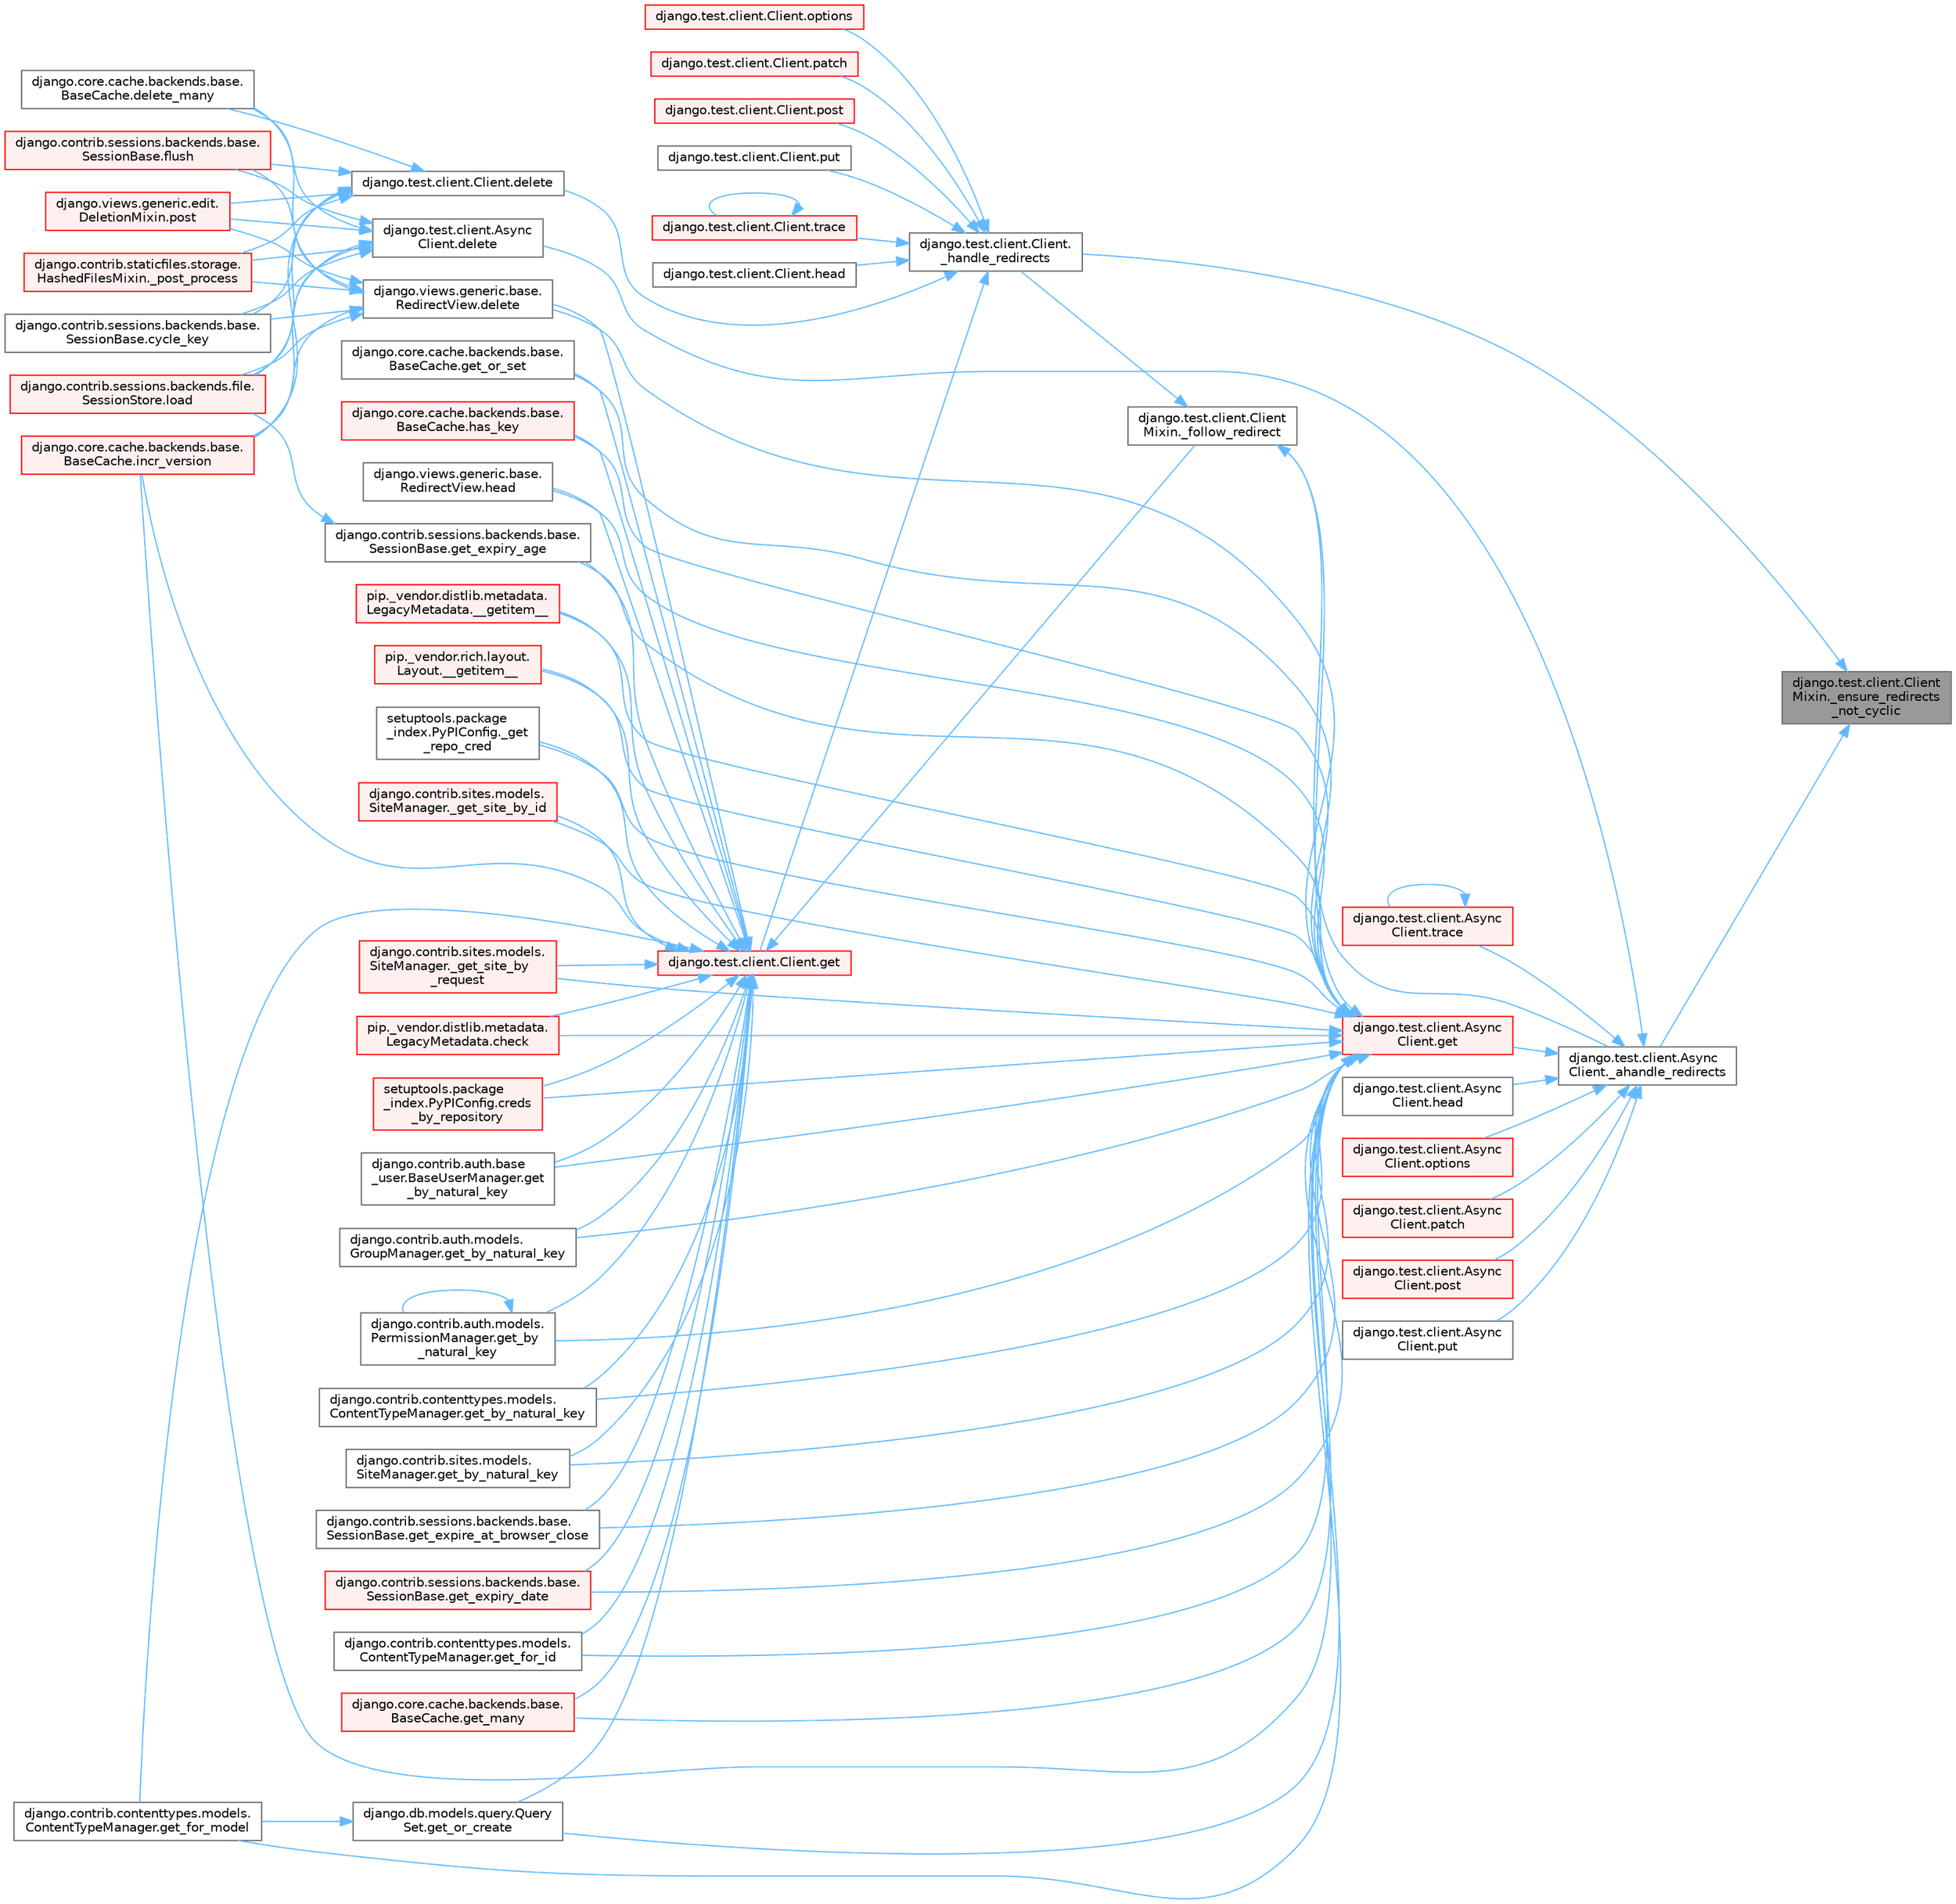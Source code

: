 digraph "django.test.client.ClientMixin._ensure_redirects_not_cyclic"
{
 // LATEX_PDF_SIZE
  bgcolor="transparent";
  edge [fontname=Helvetica,fontsize=10,labelfontname=Helvetica,labelfontsize=10];
  node [fontname=Helvetica,fontsize=10,shape=box,height=0.2,width=0.4];
  rankdir="RL";
  Node1 [id="Node000001",label="django.test.client.Client\lMixin._ensure_redirects\l_not_cyclic",height=0.2,width=0.4,color="gray40", fillcolor="grey60", style="filled", fontcolor="black",tooltip=" "];
  Node1 -> Node2 [id="edge1_Node000001_Node000002",dir="back",color="steelblue1",style="solid",tooltip=" "];
  Node2 [id="Node000002",label="django.test.client.Async\lClient._ahandle_redirects",height=0.2,width=0.4,color="grey40", fillcolor="white", style="filled",URL="$classdjango_1_1test_1_1client_1_1_async_client.html#a8740fe0dc39e7fe74e515be78449ee76",tooltip=" "];
  Node2 -> Node3 [id="edge2_Node000002_Node000003",dir="back",color="steelblue1",style="solid",tooltip=" "];
  Node3 [id="Node000003",label="django.test.client.Async\lClient.delete",height=0.2,width=0.4,color="grey40", fillcolor="white", style="filled",URL="$classdjango_1_1test_1_1client_1_1_async_client.html#a3af2a8d2c94969e97e847b1fce32ed29",tooltip=" "];
  Node3 -> Node4 [id="edge3_Node000003_Node000004",dir="back",color="steelblue1",style="solid",tooltip=" "];
  Node4 [id="Node000004",label="django.contrib.staticfiles.storage.\lHashedFilesMixin._post_process",height=0.2,width=0.4,color="red", fillcolor="#FFF0F0", style="filled",URL="$classdjango_1_1contrib_1_1staticfiles_1_1storage_1_1_hashed_files_mixin.html#aa0c820223a4e686edd5d2c333d5a9336",tooltip=" "];
  Node3 -> Node6 [id="edge4_Node000003_Node000006",dir="back",color="steelblue1",style="solid",tooltip=" "];
  Node6 [id="Node000006",label="django.contrib.sessions.backends.base.\lSessionBase.cycle_key",height=0.2,width=0.4,color="grey40", fillcolor="white", style="filled",URL="$classdjango_1_1contrib_1_1sessions_1_1backends_1_1base_1_1_session_base.html#a6955e9bebe4e5b7d463bccfcf9181016",tooltip=" "];
  Node3 -> Node7 [id="edge5_Node000003_Node000007",dir="back",color="steelblue1",style="solid",tooltip=" "];
  Node7 [id="Node000007",label="django.core.cache.backends.base.\lBaseCache.delete_many",height=0.2,width=0.4,color="grey40", fillcolor="white", style="filled",URL="$classdjango_1_1core_1_1cache_1_1backends_1_1base_1_1_base_cache.html#a560226c6c5f05daec8c96ade18aa752b",tooltip=" "];
  Node3 -> Node8 [id="edge6_Node000003_Node000008",dir="back",color="steelblue1",style="solid",tooltip=" "];
  Node8 [id="Node000008",label="django.contrib.sessions.backends.base.\lSessionBase.flush",height=0.2,width=0.4,color="red", fillcolor="#FFF0F0", style="filled",URL="$classdjango_1_1contrib_1_1sessions_1_1backends_1_1base_1_1_session_base.html#a915ab38003d5f0be1ce9f849583910bb",tooltip=" "];
  Node3 -> Node99 [id="edge7_Node000003_Node000099",dir="back",color="steelblue1",style="solid",tooltip=" "];
  Node99 [id="Node000099",label="django.core.cache.backends.base.\lBaseCache.incr_version",height=0.2,width=0.4,color="red", fillcolor="#FFF0F0", style="filled",URL="$classdjango_1_1core_1_1cache_1_1backends_1_1base_1_1_base_cache.html#a3ac7d74ffcfca67e2afee86ecf858b34",tooltip=" "];
  Node3 -> Node101 [id="edge8_Node000003_Node000101",dir="back",color="steelblue1",style="solid",tooltip=" "];
  Node101 [id="Node000101",label="django.contrib.sessions.backends.file.\lSessionStore.load",height=0.2,width=0.4,color="red", fillcolor="#FFF0F0", style="filled",URL="$classdjango_1_1contrib_1_1sessions_1_1backends_1_1file_1_1_session_store.html#a408fa63512306fbaa7bbb62742f0295f",tooltip=" "];
  Node3 -> Node538 [id="edge9_Node000003_Node000538",dir="back",color="steelblue1",style="solid",tooltip=" "];
  Node538 [id="Node000538",label="django.views.generic.edit.\lDeletionMixin.post",height=0.2,width=0.4,color="red", fillcolor="#FFF0F0", style="filled",URL="$classdjango_1_1views_1_1generic_1_1edit_1_1_deletion_mixin.html#a93358facc5cc6e84423e8471745b2a68",tooltip=" "];
  Node2 -> Node3172 [id="edge10_Node000002_Node003172",dir="back",color="steelblue1",style="solid",tooltip=" "];
  Node3172 [id="Node003172",label="django.test.client.Async\lClient.get",height=0.2,width=0.4,color="red", fillcolor="#FFF0F0", style="filled",URL="$classdjango_1_1test_1_1client_1_1_async_client.html#ac0d5bba8e7175389ee57c8dfe5d79413",tooltip=" "];
  Node3172 -> Node94 [id="edge11_Node003172_Node000094",dir="back",color="steelblue1",style="solid",tooltip=" "];
  Node94 [id="Node000094",label="pip._vendor.distlib.metadata.\lLegacyMetadata.__getitem__",height=0.2,width=0.4,color="red", fillcolor="#FFF0F0", style="filled",URL="$classpip_1_1__vendor_1_1distlib_1_1metadata_1_1_legacy_metadata.html#a4bbfa90e12a85ff919edb328c979731c",tooltip=" "];
  Node3172 -> Node95 [id="edge12_Node003172_Node000095",dir="back",color="steelblue1",style="solid",tooltip=" "];
  Node95 [id="Node000095",label="pip._vendor.rich.layout.\lLayout.__getitem__",height=0.2,width=0.4,color="red", fillcolor="#FFF0F0", style="filled",URL="$classpip_1_1__vendor_1_1rich_1_1layout_1_1_layout.html#add0ab2d771b738c1d8f491d5fc922238",tooltip=" "];
  Node3172 -> Node96 [id="edge13_Node003172_Node000096",dir="back",color="steelblue1",style="solid",tooltip=" "];
  Node96 [id="Node000096",label="django.test.client.Client\lMixin._follow_redirect",height=0.2,width=0.4,color="grey40", fillcolor="white", style="filled",URL="$classdjango_1_1test_1_1client_1_1_client_mixin.html#a8ef9c674c0e06268a84a19666287c660",tooltip=" "];
  Node96 -> Node2 [id="edge14_Node000096_Node000002",dir="back",color="steelblue1",style="solid",tooltip=" "];
  Node96 -> Node97 [id="edge15_Node000096_Node000097",dir="back",color="steelblue1",style="solid",tooltip=" "];
  Node97 [id="Node000097",label="django.test.client.Client.\l_handle_redirects",height=0.2,width=0.4,color="grey40", fillcolor="white", style="filled",URL="$classdjango_1_1test_1_1client_1_1_client.html#a234b328f33c374ad181aa49c6515d469",tooltip=" "];
  Node97 -> Node98 [id="edge16_Node000097_Node000098",dir="back",color="steelblue1",style="solid",tooltip=" "];
  Node98 [id="Node000098",label="django.test.client.Client.delete",height=0.2,width=0.4,color="grey40", fillcolor="white", style="filled",URL="$classdjango_1_1test_1_1client_1_1_client.html#a67f54c73973ccf1a91613de6235e52d2",tooltip=" "];
  Node98 -> Node4 [id="edge17_Node000098_Node000004",dir="back",color="steelblue1",style="solid",tooltip=" "];
  Node98 -> Node6 [id="edge18_Node000098_Node000006",dir="back",color="steelblue1",style="solid",tooltip=" "];
  Node98 -> Node7 [id="edge19_Node000098_Node000007",dir="back",color="steelblue1",style="solid",tooltip=" "];
  Node98 -> Node8 [id="edge20_Node000098_Node000008",dir="back",color="steelblue1",style="solid",tooltip=" "];
  Node98 -> Node99 [id="edge21_Node000098_Node000099",dir="back",color="steelblue1",style="solid",tooltip=" "];
  Node98 -> Node101 [id="edge22_Node000098_Node000101",dir="back",color="steelblue1",style="solid",tooltip=" "];
  Node98 -> Node538 [id="edge23_Node000098_Node000538",dir="back",color="steelblue1",style="solid",tooltip=" "];
  Node97 -> Node3141 [id="edge24_Node000097_Node003141",dir="back",color="steelblue1",style="solid",tooltip=" "];
  Node3141 [id="Node003141",label="django.test.client.Client.get",height=0.2,width=0.4,color="red", fillcolor="#FFF0F0", style="filled",URL="$classdjango_1_1test_1_1client_1_1_client.html#a7aed7a3986cc017e8c62922005d98305",tooltip=" "];
  Node3141 -> Node94 [id="edge25_Node003141_Node000094",dir="back",color="steelblue1",style="solid",tooltip=" "];
  Node3141 -> Node95 [id="edge26_Node003141_Node000095",dir="back",color="steelblue1",style="solid",tooltip=" "];
  Node3141 -> Node96 [id="edge27_Node003141_Node000096",dir="back",color="steelblue1",style="solid",tooltip=" "];
  Node3141 -> Node1788 [id="edge28_Node003141_Node001788",dir="back",color="steelblue1",style="solid",tooltip=" "];
  Node1788 [id="Node001788",label="setuptools.package\l_index.PyPIConfig._get\l_repo_cred",height=0.2,width=0.4,color="grey40", fillcolor="white", style="filled",URL="$classsetuptools_1_1package__index_1_1_py_p_i_config.html#ae131b3373b6208486cc5f156eaa7265a",tooltip=" "];
  Node3141 -> Node1789 [id="edge29_Node003141_Node001789",dir="back",color="steelblue1",style="solid",tooltip=" "];
  Node1789 [id="Node001789",label="django.contrib.sites.models.\lSiteManager._get_site_by_id",height=0.2,width=0.4,color="red", fillcolor="#FFF0F0", style="filled",URL="$classdjango_1_1contrib_1_1sites_1_1models_1_1_site_manager.html#aa2caa86610079c1d43d51ecd4eeffdfd",tooltip=" "];
  Node3141 -> Node1791 [id="edge30_Node003141_Node001791",dir="back",color="steelblue1",style="solid",tooltip=" "];
  Node1791 [id="Node001791",label="django.contrib.sites.models.\lSiteManager._get_site_by\l_request",height=0.2,width=0.4,color="red", fillcolor="#FFF0F0", style="filled",URL="$classdjango_1_1contrib_1_1sites_1_1models_1_1_site_manager.html#afe4ac1f1603e7bc2e95bd348c30e9d81",tooltip=" "];
  Node3141 -> Node1792 [id="edge31_Node003141_Node001792",dir="back",color="steelblue1",style="solid",tooltip=" "];
  Node1792 [id="Node001792",label="pip._vendor.distlib.metadata.\lLegacyMetadata.check",height=0.2,width=0.4,color="red", fillcolor="#FFF0F0", style="filled",URL="$classpip_1_1__vendor_1_1distlib_1_1metadata_1_1_legacy_metadata.html#a9f3d75961911af2473c8092d354b3d85",tooltip=" "];
  Node3141 -> Node1793 [id="edge32_Node003141_Node001793",dir="back",color="steelblue1",style="solid",tooltip=" "];
  Node1793 [id="Node001793",label="setuptools.package\l_index.PyPIConfig.creds\l_by_repository",height=0.2,width=0.4,color="red", fillcolor="#FFF0F0", style="filled",URL="$classsetuptools_1_1package__index_1_1_py_p_i_config.html#a277b3e89479d171582044b5f9eb920a0",tooltip=" "];
  Node3141 -> Node1795 [id="edge33_Node003141_Node001795",dir="back",color="steelblue1",style="solid",tooltip=" "];
  Node1795 [id="Node001795",label="django.views.generic.base.\lRedirectView.delete",height=0.2,width=0.4,color="grey40", fillcolor="white", style="filled",URL="$classdjango_1_1views_1_1generic_1_1base_1_1_redirect_view.html#a7060a2e85ff141d1950dd42e436fb9f1",tooltip=" "];
  Node1795 -> Node4 [id="edge34_Node001795_Node000004",dir="back",color="steelblue1",style="solid",tooltip=" "];
  Node1795 -> Node6 [id="edge35_Node001795_Node000006",dir="back",color="steelblue1",style="solid",tooltip=" "];
  Node1795 -> Node7 [id="edge36_Node001795_Node000007",dir="back",color="steelblue1",style="solid",tooltip=" "];
  Node1795 -> Node8 [id="edge37_Node001795_Node000008",dir="back",color="steelblue1",style="solid",tooltip=" "];
  Node1795 -> Node99 [id="edge38_Node001795_Node000099",dir="back",color="steelblue1",style="solid",tooltip=" "];
  Node1795 -> Node101 [id="edge39_Node001795_Node000101",dir="back",color="steelblue1",style="solid",tooltip=" "];
  Node1795 -> Node538 [id="edge40_Node001795_Node000538",dir="back",color="steelblue1",style="solid",tooltip=" "];
  Node3141 -> Node1796 [id="edge41_Node003141_Node001796",dir="back",color="steelblue1",style="solid",tooltip=" "];
  Node1796 [id="Node001796",label="django.contrib.auth.base\l_user.BaseUserManager.get\l_by_natural_key",height=0.2,width=0.4,color="grey40", fillcolor="white", style="filled",URL="$classdjango_1_1contrib_1_1auth_1_1base__user_1_1_base_user_manager.html#a9e0cf0e3651ecbe163d9f87b076b0bf9",tooltip=" "];
  Node3141 -> Node1797 [id="edge42_Node003141_Node001797",dir="back",color="steelblue1",style="solid",tooltip=" "];
  Node1797 [id="Node001797",label="django.contrib.auth.models.\lGroupManager.get_by_natural_key",height=0.2,width=0.4,color="grey40", fillcolor="white", style="filled",URL="$classdjango_1_1contrib_1_1auth_1_1models_1_1_group_manager.html#af57a9a2ac1ef277ef6f1956f9d25293e",tooltip=" "];
  Node3141 -> Node1798 [id="edge43_Node003141_Node001798",dir="back",color="steelblue1",style="solid",tooltip=" "];
  Node1798 [id="Node001798",label="django.contrib.auth.models.\lPermissionManager.get_by\l_natural_key",height=0.2,width=0.4,color="grey40", fillcolor="white", style="filled",URL="$classdjango_1_1contrib_1_1auth_1_1models_1_1_permission_manager.html#a27621698d1bd2b3a2d73dbcd84db0cc3",tooltip=" "];
  Node1798 -> Node1798 [id="edge44_Node001798_Node001798",dir="back",color="steelblue1",style="solid",tooltip=" "];
  Node3141 -> Node1799 [id="edge45_Node003141_Node001799",dir="back",color="steelblue1",style="solid",tooltip=" "];
  Node1799 [id="Node001799",label="django.contrib.contenttypes.models.\lContentTypeManager.get_by_natural_key",height=0.2,width=0.4,color="grey40", fillcolor="white", style="filled",URL="$classdjango_1_1contrib_1_1contenttypes_1_1models_1_1_content_type_manager.html#aa19a7b03514cc1871e322fd5aeb2ecbe",tooltip=" "];
  Node3141 -> Node1800 [id="edge46_Node003141_Node001800",dir="back",color="steelblue1",style="solid",tooltip=" "];
  Node1800 [id="Node001800",label="django.contrib.sites.models.\lSiteManager.get_by_natural_key",height=0.2,width=0.4,color="grey40", fillcolor="white", style="filled",URL="$classdjango_1_1contrib_1_1sites_1_1models_1_1_site_manager.html#aeb05076243fd13bbdb7e1fe18794269c",tooltip=" "];
  Node3141 -> Node1801 [id="edge47_Node003141_Node001801",dir="back",color="steelblue1",style="solid",tooltip=" "];
  Node1801 [id="Node001801",label="django.contrib.sessions.backends.base.\lSessionBase.get_expire_at_browser_close",height=0.2,width=0.4,color="grey40", fillcolor="white", style="filled",URL="$classdjango_1_1contrib_1_1sessions_1_1backends_1_1base_1_1_session_base.html#a84c6c4afda960d505a1b2a7d3f97d75f",tooltip=" "];
  Node3141 -> Node1802 [id="edge48_Node003141_Node001802",dir="back",color="steelblue1",style="solid",tooltip=" "];
  Node1802 [id="Node001802",label="django.contrib.sessions.backends.base.\lSessionBase.get_expiry_age",height=0.2,width=0.4,color="grey40", fillcolor="white", style="filled",URL="$classdjango_1_1contrib_1_1sessions_1_1backends_1_1base_1_1_session_base.html#af853871a0f2af33b0fd38d04e9296e01",tooltip=" "];
  Node1802 -> Node101 [id="edge49_Node001802_Node000101",dir="back",color="steelblue1",style="solid",tooltip=" "];
  Node3141 -> Node1803 [id="edge50_Node003141_Node001803",dir="back",color="steelblue1",style="solid",tooltip=" "];
  Node1803 [id="Node001803",label="django.contrib.sessions.backends.base.\lSessionBase.get_expiry_date",height=0.2,width=0.4,color="red", fillcolor="#FFF0F0", style="filled",URL="$classdjango_1_1contrib_1_1sessions_1_1backends_1_1base_1_1_session_base.html#af87a5a48ca86a64f795e97f3529df849",tooltip=" "];
  Node3141 -> Node1805 [id="edge51_Node003141_Node001805",dir="back",color="steelblue1",style="solid",tooltip=" "];
  Node1805 [id="Node001805",label="django.contrib.contenttypes.models.\lContentTypeManager.get_for_id",height=0.2,width=0.4,color="grey40", fillcolor="white", style="filled",URL="$classdjango_1_1contrib_1_1contenttypes_1_1models_1_1_content_type_manager.html#a4f41aa06163cf8140d954a9d9ac0e99f",tooltip=" "];
  Node3141 -> Node711 [id="edge52_Node003141_Node000711",dir="back",color="steelblue1",style="solid",tooltip=" "];
  Node711 [id="Node000711",label="django.contrib.contenttypes.models.\lContentTypeManager.get_for_model",height=0.2,width=0.4,color="grey40", fillcolor="white", style="filled",URL="$classdjango_1_1contrib_1_1contenttypes_1_1models_1_1_content_type_manager.html#a1b89bc07df6111e44f749d556f96a414",tooltip=" "];
  Node3141 -> Node1806 [id="edge53_Node003141_Node001806",dir="back",color="steelblue1",style="solid",tooltip=" "];
  Node1806 [id="Node001806",label="django.core.cache.backends.base.\lBaseCache.get_many",height=0.2,width=0.4,color="red", fillcolor="#FFF0F0", style="filled",URL="$classdjango_1_1core_1_1cache_1_1backends_1_1base_1_1_base_cache.html#a1d156ab9ced75cecfa673cbee3ac9053",tooltip=" "];
  Node3141 -> Node710 [id="edge54_Node003141_Node000710",dir="back",color="steelblue1",style="solid",tooltip=" "];
  Node710 [id="Node000710",label="django.db.models.query.Query\lSet.get_or_create",height=0.2,width=0.4,color="grey40", fillcolor="white", style="filled",URL="$classdjango_1_1db_1_1models_1_1query_1_1_query_set.html#a0f727927ec4d1b9f3087b831cc911c59",tooltip=" "];
  Node710 -> Node711 [id="edge55_Node000710_Node000711",dir="back",color="steelblue1",style="solid",tooltip=" "];
  Node3141 -> Node726 [id="edge56_Node003141_Node000726",dir="back",color="steelblue1",style="solid",tooltip=" "];
  Node726 [id="Node000726",label="django.core.cache.backends.base.\lBaseCache.get_or_set",height=0.2,width=0.4,color="grey40", fillcolor="white", style="filled",URL="$classdjango_1_1core_1_1cache_1_1backends_1_1base_1_1_base_cache.html#ac478d532b4c2b74987f49ff8291e5343",tooltip=" "];
  Node3141 -> Node1808 [id="edge57_Node003141_Node001808",dir="back",color="steelblue1",style="solid",tooltip=" "];
  Node1808 [id="Node001808",label="django.core.cache.backends.base.\lBaseCache.has_key",height=0.2,width=0.4,color="red", fillcolor="#FFF0F0", style="filled",URL="$classdjango_1_1core_1_1cache_1_1backends_1_1base_1_1_base_cache.html#a2d06a56d17661d63648e1ec13ae93d3b",tooltip=" "];
  Node3141 -> Node1810 [id="edge58_Node003141_Node001810",dir="back",color="steelblue1",style="solid",tooltip=" "];
  Node1810 [id="Node001810",label="django.views.generic.base.\lRedirectView.head",height=0.2,width=0.4,color="grey40", fillcolor="white", style="filled",URL="$classdjango_1_1views_1_1generic_1_1base_1_1_redirect_view.html#a34f0a0a5fb94f117f4752789a8db216a",tooltip=" "];
  Node3141 -> Node99 [id="edge59_Node003141_Node000099",dir="back",color="steelblue1",style="solid",tooltip=" "];
  Node97 -> Node3142 [id="edge60_Node000097_Node003142",dir="back",color="steelblue1",style="solid",tooltip=" "];
  Node3142 [id="Node003142",label="django.test.client.Client.head",height=0.2,width=0.4,color="grey40", fillcolor="white", style="filled",URL="$classdjango_1_1test_1_1client_1_1_client.html#ad528b9fa79fd9c1f0e6d1bfc6aca03a3",tooltip=" "];
  Node97 -> Node3143 [id="edge61_Node000097_Node003143",dir="back",color="steelblue1",style="solid",tooltip=" "];
  Node3143 [id="Node003143",label="django.test.client.Client.options",height=0.2,width=0.4,color="red", fillcolor="#FFF0F0", style="filled",URL="$classdjango_1_1test_1_1client_1_1_client.html#a839ea6375ca2184b3b60550938b6824c",tooltip=" "];
  Node97 -> Node3144 [id="edge62_Node000097_Node003144",dir="back",color="steelblue1",style="solid",tooltip=" "];
  Node3144 [id="Node003144",label="django.test.client.Client.patch",height=0.2,width=0.4,color="red", fillcolor="#FFF0F0", style="filled",URL="$classdjango_1_1test_1_1client_1_1_client.html#aa38496c816c77875a69fedb6958182cc",tooltip=" "];
  Node97 -> Node3145 [id="edge63_Node000097_Node003145",dir="back",color="steelblue1",style="solid",tooltip=" "];
  Node3145 [id="Node003145",label="django.test.client.Client.post",height=0.2,width=0.4,color="red", fillcolor="#FFF0F0", style="filled",URL="$classdjango_1_1test_1_1client_1_1_client.html#a14732e435f6a02692b76783bae050e4b",tooltip=" "];
  Node97 -> Node3146 [id="edge64_Node000097_Node003146",dir="back",color="steelblue1",style="solid",tooltip=" "];
  Node3146 [id="Node003146",label="django.test.client.Client.put",height=0.2,width=0.4,color="grey40", fillcolor="white", style="filled",URL="$classdjango_1_1test_1_1client_1_1_client.html#a9046a2afda7e565f7471fc669f9db27e",tooltip=" "];
  Node97 -> Node3147 [id="edge65_Node000097_Node003147",dir="back",color="steelblue1",style="solid",tooltip=" "];
  Node3147 [id="Node003147",label="django.test.client.Client.trace",height=0.2,width=0.4,color="red", fillcolor="#FFF0F0", style="filled",URL="$classdjango_1_1test_1_1client_1_1_client.html#a79f73f0c3939a11d92c0b9908d1f7508",tooltip=" "];
  Node3147 -> Node3147 [id="edge66_Node003147_Node003147",dir="back",color="steelblue1",style="solid",tooltip=" "];
  Node3172 -> Node1788 [id="edge67_Node003172_Node001788",dir="back",color="steelblue1",style="solid",tooltip=" "];
  Node3172 -> Node1789 [id="edge68_Node003172_Node001789",dir="back",color="steelblue1",style="solid",tooltip=" "];
  Node3172 -> Node1791 [id="edge69_Node003172_Node001791",dir="back",color="steelblue1",style="solid",tooltip=" "];
  Node3172 -> Node1792 [id="edge70_Node003172_Node001792",dir="back",color="steelblue1",style="solid",tooltip=" "];
  Node3172 -> Node1793 [id="edge71_Node003172_Node001793",dir="back",color="steelblue1",style="solid",tooltip=" "];
  Node3172 -> Node1795 [id="edge72_Node003172_Node001795",dir="back",color="steelblue1",style="solid",tooltip=" "];
  Node3172 -> Node1796 [id="edge73_Node003172_Node001796",dir="back",color="steelblue1",style="solid",tooltip=" "];
  Node3172 -> Node1797 [id="edge74_Node003172_Node001797",dir="back",color="steelblue1",style="solid",tooltip=" "];
  Node3172 -> Node1798 [id="edge75_Node003172_Node001798",dir="back",color="steelblue1",style="solid",tooltip=" "];
  Node3172 -> Node1799 [id="edge76_Node003172_Node001799",dir="back",color="steelblue1",style="solid",tooltip=" "];
  Node3172 -> Node1800 [id="edge77_Node003172_Node001800",dir="back",color="steelblue1",style="solid",tooltip=" "];
  Node3172 -> Node1801 [id="edge78_Node003172_Node001801",dir="back",color="steelblue1",style="solid",tooltip=" "];
  Node3172 -> Node1802 [id="edge79_Node003172_Node001802",dir="back",color="steelblue1",style="solid",tooltip=" "];
  Node3172 -> Node1803 [id="edge80_Node003172_Node001803",dir="back",color="steelblue1",style="solid",tooltip=" "];
  Node3172 -> Node1805 [id="edge81_Node003172_Node001805",dir="back",color="steelblue1",style="solid",tooltip=" "];
  Node3172 -> Node711 [id="edge82_Node003172_Node000711",dir="back",color="steelblue1",style="solid",tooltip=" "];
  Node3172 -> Node1806 [id="edge83_Node003172_Node001806",dir="back",color="steelblue1",style="solid",tooltip=" "];
  Node3172 -> Node710 [id="edge84_Node003172_Node000710",dir="back",color="steelblue1",style="solid",tooltip=" "];
  Node3172 -> Node726 [id="edge85_Node003172_Node000726",dir="back",color="steelblue1",style="solid",tooltip=" "];
  Node3172 -> Node1808 [id="edge86_Node003172_Node001808",dir="back",color="steelblue1",style="solid",tooltip=" "];
  Node3172 -> Node1810 [id="edge87_Node003172_Node001810",dir="back",color="steelblue1",style="solid",tooltip=" "];
  Node3172 -> Node99 [id="edge88_Node003172_Node000099",dir="back",color="steelblue1",style="solid",tooltip=" "];
  Node2 -> Node3173 [id="edge89_Node000002_Node003173",dir="back",color="steelblue1",style="solid",tooltip=" "];
  Node3173 [id="Node003173",label="django.test.client.Async\lClient.head",height=0.2,width=0.4,color="grey40", fillcolor="white", style="filled",URL="$classdjango_1_1test_1_1client_1_1_async_client.html#a02e8d94e10c819669189dafcc147e51b",tooltip=" "];
  Node2 -> Node3174 [id="edge90_Node000002_Node003174",dir="back",color="steelblue1",style="solid",tooltip=" "];
  Node3174 [id="Node003174",label="django.test.client.Async\lClient.options",height=0.2,width=0.4,color="red", fillcolor="#FFF0F0", style="filled",URL="$classdjango_1_1test_1_1client_1_1_async_client.html#a84509c6347cbc018e6335b924ec841a2",tooltip=" "];
  Node2 -> Node3175 [id="edge91_Node000002_Node003175",dir="back",color="steelblue1",style="solid",tooltip=" "];
  Node3175 [id="Node003175",label="django.test.client.Async\lClient.patch",height=0.2,width=0.4,color="red", fillcolor="#FFF0F0", style="filled",URL="$classdjango_1_1test_1_1client_1_1_async_client.html#a36b3f21b6241a91d524bb84cca051d84",tooltip=" "];
  Node2 -> Node3176 [id="edge92_Node000002_Node003176",dir="back",color="steelblue1",style="solid",tooltip=" "];
  Node3176 [id="Node003176",label="django.test.client.Async\lClient.post",height=0.2,width=0.4,color="red", fillcolor="#FFF0F0", style="filled",URL="$classdjango_1_1test_1_1client_1_1_async_client.html#a606087ed94f0f597ae0e2cf236ebe1a2",tooltip=" "];
  Node2 -> Node3177 [id="edge93_Node000002_Node003177",dir="back",color="steelblue1",style="solid",tooltip=" "];
  Node3177 [id="Node003177",label="django.test.client.Async\lClient.put",height=0.2,width=0.4,color="grey40", fillcolor="white", style="filled",URL="$classdjango_1_1test_1_1client_1_1_async_client.html#add09de0c94860d08caa41439749961e9",tooltip=" "];
  Node2 -> Node3178 [id="edge94_Node000002_Node003178",dir="back",color="steelblue1",style="solid",tooltip=" "];
  Node3178 [id="Node003178",label="django.test.client.Async\lClient.trace",height=0.2,width=0.4,color="red", fillcolor="#FFF0F0", style="filled",URL="$classdjango_1_1test_1_1client_1_1_async_client.html#a197d5b0fa84f8aab0df2c9a74b5f6176",tooltip=" "];
  Node3178 -> Node3178 [id="edge95_Node003178_Node003178",dir="back",color="steelblue1",style="solid",tooltip=" "];
  Node1 -> Node97 [id="edge96_Node000001_Node000097",dir="back",color="steelblue1",style="solid",tooltip=" "];
}
